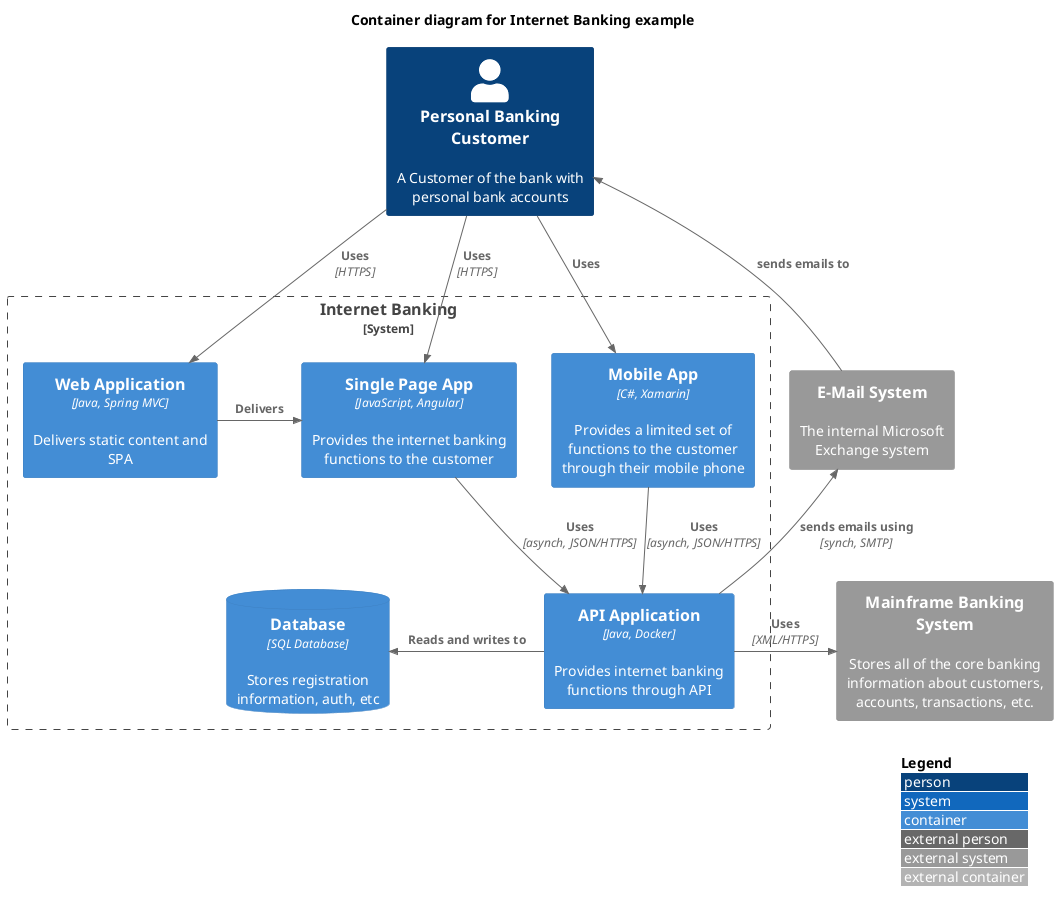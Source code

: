 @startuml
'!includeurl https://raw.githubusercontent.com/RicardoNiepel/C4-PlantUML/master/C4_Container.puml
!include <c4/C4_Container.puml>

'ref http://plantuml.com/stdlib

LAYOUT_WITH_LEGEND()

title Container diagram for Internet Banking example

Person(CUST, "Personal Banking Customer", "A Customer of the bank with personal bank accounts")

System_Boundary(c1, "Internet Banking"){
    Container(web_app, "Web Application", "Java, Spring MVC", "Delivers static content and SPA")
    Container(spa, "Single Page App", "JavaScript, Angular", "Provides the internet banking functions to the customer")
    Container(mobile_app, "Mobile App", "C#, Xamarin", "Provides a limited set of functions to the customer through their mobile phone")
    ContainerDb(database, "Database", "SQL Database", "Stores registration information, auth, etc")
    Container(backend_api, "API Application", "Java, Docker", "Provides internet banking functions through API")
}

System_Ext(email_system, "E-Mail System", "The internal Microsoft Exchange system")
System_Ext(banking_system, "Mainframe Banking System", "Stores all of the core banking information about customers, accounts, transactions, etc.")

Rel(CUST, web_app, "Uses", "HTTPS")
Rel(CUST, spa, "Uses", "HTTPS")
Rel(CUST, mobile_app, "Uses")

Rel_Neighbor(web_app, spa, "Delivers")
Rel(spa, backend_api, "Uses", "asynch, JSON/HTTPS")
Rel(mobile_app, backend_api, "Uses", "asynch, JSON/HTTPS")
Rel_Back_Neighbor( database,backend_api, "Reads and writes to")

Rel_Back(CUST, email_system, "sends emails to ")
Rel_Back(email_system, backend_api, "sends emails using", "synch, SMTP")
Rel_Neighbor(backend_api, banking_system, "Uses", "XML/HTTPS")

@enduml